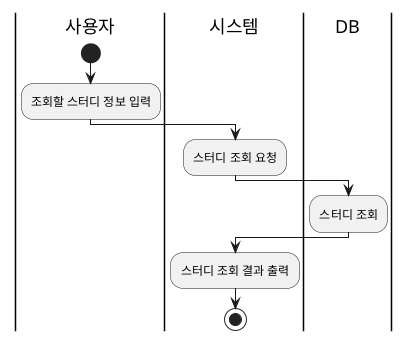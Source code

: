 @startuml
|사용자|
start
:조회할 스터디 정보 입력;

|시스템|
:스터디 조회 요청;

|DB|
:스터디 조회;

|시스템|
:스터디 조회 결과 출력;
stop
@enduml